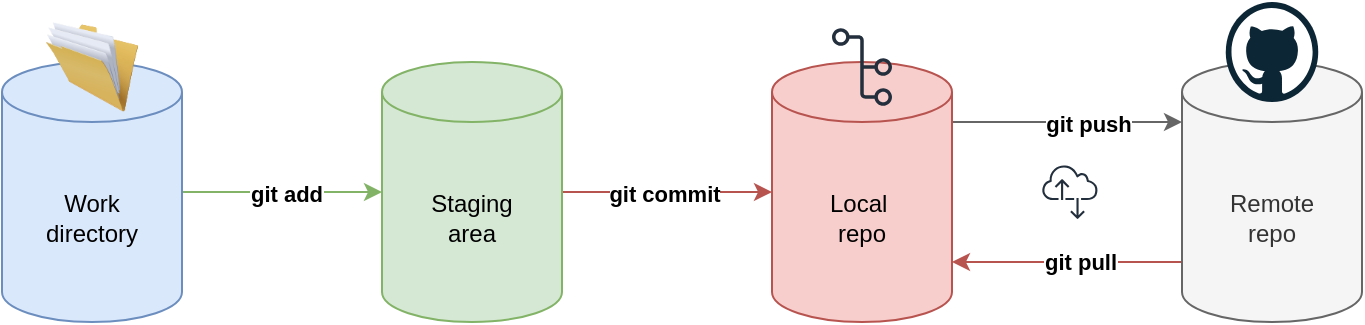 <mxfile version="21.6.5" type="device">
  <diagram name="Page-1" id="W8m5agjNQlrbBDoFUkKX">
    <mxGraphModel dx="830" dy="479" grid="1" gridSize="10" guides="1" tooltips="1" connect="1" arrows="1" fold="1" page="1" pageScale="1" pageWidth="850" pageHeight="1100" math="0" shadow="0">
      <root>
        <mxCell id="0" />
        <mxCell id="1" parent="0" />
        <mxCell id="PM6qEsR-Npl-c_q6q-7t-11" style="edgeStyle=orthogonalEdgeStyle;rounded=0;orthogonalLoop=1;jettySize=auto;html=1;fillColor=#d5e8d4;strokeColor=#82b366;" edge="1" parent="1" source="PM6qEsR-Npl-c_q6q-7t-1" target="PM6qEsR-Npl-c_q6q-7t-3">
          <mxGeometry relative="1" as="geometry" />
        </mxCell>
        <mxCell id="PM6qEsR-Npl-c_q6q-7t-13" value="&lt;b&gt;git add&lt;/b&gt;" style="edgeLabel;html=1;align=center;verticalAlign=middle;resizable=0;points=[];" vertex="1" connectable="0" parent="PM6qEsR-Npl-c_q6q-7t-11">
          <mxGeometry x="0.04" y="-1" relative="1" as="geometry">
            <mxPoint as="offset" />
          </mxGeometry>
        </mxCell>
        <mxCell id="PM6qEsR-Npl-c_q6q-7t-1" value="Work &lt;br&gt;directory" style="shape=cylinder3;whiteSpace=wrap;html=1;boundedLbl=1;backgroundOutline=1;size=15;fillColor=#dae8fc;strokeColor=#6c8ebf;" vertex="1" parent="1">
          <mxGeometry x="40" y="430" width="90" height="130" as="geometry" />
        </mxCell>
        <mxCell id="PM6qEsR-Npl-c_q6q-7t-12" style="edgeStyle=orthogonalEdgeStyle;rounded=0;orthogonalLoop=1;jettySize=auto;html=1;entryX=0;entryY=0.5;entryDx=0;entryDy=0;entryPerimeter=0;fillColor=#f8cecc;strokeColor=#b85450;" edge="1" parent="1" source="PM6qEsR-Npl-c_q6q-7t-3" target="PM6qEsR-Npl-c_q6q-7t-4">
          <mxGeometry relative="1" as="geometry" />
        </mxCell>
        <mxCell id="PM6qEsR-Npl-c_q6q-7t-14" value="&lt;b&gt;git commit&lt;/b&gt;" style="edgeLabel;html=1;align=center;verticalAlign=middle;resizable=0;points=[];" vertex="1" connectable="0" parent="PM6qEsR-Npl-c_q6q-7t-12">
          <mxGeometry x="-0.04" y="-1" relative="1" as="geometry">
            <mxPoint as="offset" />
          </mxGeometry>
        </mxCell>
        <mxCell id="PM6qEsR-Npl-c_q6q-7t-3" value="Staging&lt;br&gt;area" style="shape=cylinder3;whiteSpace=wrap;html=1;boundedLbl=1;backgroundOutline=1;size=15;fillColor=#d5e8d4;strokeColor=#82b366;" vertex="1" parent="1">
          <mxGeometry x="230" y="430" width="90" height="130" as="geometry" />
        </mxCell>
        <mxCell id="PM6qEsR-Npl-c_q6q-7t-15" style="edgeStyle=orthogonalEdgeStyle;rounded=0;orthogonalLoop=1;jettySize=auto;html=1;fillColor=#f5f5f5;strokeColor=#666666;" edge="1" parent="1">
          <mxGeometry relative="1" as="geometry">
            <mxPoint x="515" y="460" as="sourcePoint" />
            <mxPoint x="630" y="460" as="targetPoint" />
          </mxGeometry>
        </mxCell>
        <mxCell id="PM6qEsR-Npl-c_q6q-7t-16" value="&lt;b&gt;git push&lt;/b&gt;" style="edgeLabel;html=1;align=center;verticalAlign=middle;resizable=0;points=[];" vertex="1" connectable="0" parent="PM6qEsR-Npl-c_q6q-7t-15">
          <mxGeometry x="0.175" y="-1" relative="1" as="geometry">
            <mxPoint as="offset" />
          </mxGeometry>
        </mxCell>
        <mxCell id="PM6qEsR-Npl-c_q6q-7t-4" value="Local&amp;nbsp;&lt;br&gt;repo" style="shape=cylinder3;whiteSpace=wrap;html=1;boundedLbl=1;backgroundOutline=1;size=15;fillColor=#f8cecc;strokeColor=#b85450;" vertex="1" parent="1">
          <mxGeometry x="425" y="430" width="90" height="130" as="geometry" />
        </mxCell>
        <mxCell id="PM6qEsR-Npl-c_q6q-7t-21" style="edgeStyle=orthogonalEdgeStyle;rounded=0;orthogonalLoop=1;jettySize=auto;html=1;fillColor=#f8cecc;strokeColor=#b85450;" edge="1" parent="1">
          <mxGeometry relative="1" as="geometry">
            <mxPoint x="630" y="530" as="sourcePoint" />
            <mxPoint x="515" y="530" as="targetPoint" />
          </mxGeometry>
        </mxCell>
        <mxCell id="PM6qEsR-Npl-c_q6q-7t-22" value="&lt;b&gt;git pull&lt;/b&gt;" style="edgeLabel;html=1;align=center;verticalAlign=middle;resizable=0;points=[];" vertex="1" connectable="0" parent="PM6qEsR-Npl-c_q6q-7t-21">
          <mxGeometry x="-0.103" relative="1" as="geometry">
            <mxPoint as="offset" />
          </mxGeometry>
        </mxCell>
        <mxCell id="PM6qEsR-Npl-c_q6q-7t-5" value="Remote&lt;br&gt;repo" style="shape=cylinder3;whiteSpace=wrap;html=1;boundedLbl=1;backgroundOutline=1;size=15;fillColor=#f5f5f5;strokeColor=#666666;fontColor=#333333;" vertex="1" parent="1">
          <mxGeometry x="630" y="430" width="90" height="130" as="geometry" />
        </mxCell>
        <mxCell id="PM6qEsR-Npl-c_q6q-7t-17" value="" style="dashed=0;outlineConnect=0;html=1;align=center;labelPosition=center;verticalLabelPosition=bottom;verticalAlign=top;shape=mxgraph.weblogos.github" vertex="1" parent="1">
          <mxGeometry x="651.88" y="400" width="46.25" height="50" as="geometry" />
        </mxCell>
        <mxCell id="PM6qEsR-Npl-c_q6q-7t-18" value="" style="image;html=1;image=img/lib/clip_art/general/Full_Folder_128x128.png" vertex="1" parent="1">
          <mxGeometry x="57.5" y="410" width="55" height="45" as="geometry" />
        </mxCell>
        <mxCell id="PM6qEsR-Npl-c_q6q-7t-19" value="" style="sketch=0;outlineConnect=0;fontColor=#232F3E;gradientColor=none;fillColor=#232F3D;strokeColor=none;dashed=0;verticalLabelPosition=bottom;verticalAlign=top;align=center;html=1;fontSize=12;fontStyle=0;aspect=fixed;pointerEvents=1;shape=mxgraph.aws4.git_repository;" vertex="1" parent="1">
          <mxGeometry x="455" y="413" width="30" height="39" as="geometry" />
        </mxCell>
        <mxCell id="PM6qEsR-Npl-c_q6q-7t-20" value="" style="sketch=0;outlineConnect=0;fontColor=#232F3E;gradientColor=none;fillColor=#232F3D;strokeColor=none;dashed=0;verticalLabelPosition=bottom;verticalAlign=top;align=center;html=1;fontSize=12;fontStyle=0;aspect=fixed;pointerEvents=1;shape=mxgraph.aws4.internet_alt2;" vertex="1" parent="1">
          <mxGeometry x="560" y="481" width="28" height="28" as="geometry" />
        </mxCell>
      </root>
    </mxGraphModel>
  </diagram>
</mxfile>
